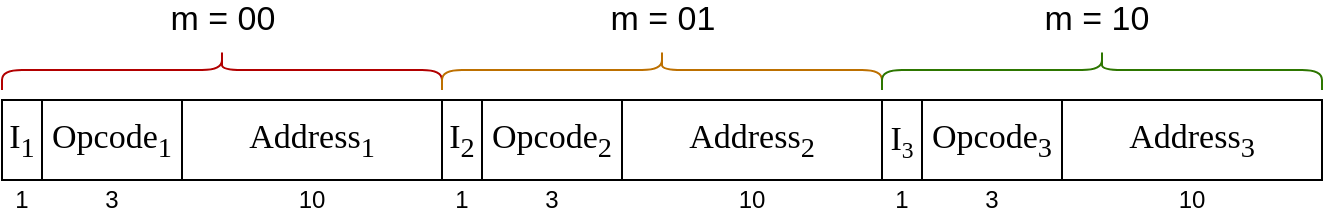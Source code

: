 <mxfile version="24.6.1" type="device">
  <diagram name="Page-1" id="06Zj6LHqQklfiGyYuu0P">
    <mxGraphModel dx="939" dy="630" grid="1" gridSize="10" guides="1" tooltips="1" connect="1" arrows="1" fold="1" page="1" pageScale="1" pageWidth="850" pageHeight="1100" math="0" shadow="0">
      <root>
        <mxCell id="0" />
        <mxCell id="1" parent="0" />
        <mxCell id="eEW56Rq4yhPmg9NHGjEk-1" value="I&lt;sub&gt;1&lt;/sub&gt;" style="rounded=0;whiteSpace=wrap;html=1;fontFamily=Georgia;fontSize=17;" parent="1" vertex="1">
          <mxGeometry x="210" y="280" width="20" height="40" as="geometry" />
        </mxCell>
        <mxCell id="eEW56Rq4yhPmg9NHGjEk-2" value="Opcode&lt;sub&gt;1&lt;/sub&gt;" style="rounded=0;whiteSpace=wrap;html=1;fontFamily=Georgia;fontSize=17;" parent="1" vertex="1">
          <mxGeometry x="230" y="280" width="70" height="40" as="geometry" />
        </mxCell>
        <mxCell id="eEW56Rq4yhPmg9NHGjEk-3" value="Address&lt;sub&gt;1&lt;/sub&gt;" style="rounded=0;whiteSpace=wrap;html=1;fontFamily=Georgia;fontSize=17;" parent="1" vertex="1">
          <mxGeometry x="300" y="280" width="130" height="40" as="geometry" />
        </mxCell>
        <mxCell id="eEW56Rq4yhPmg9NHGjEk-4" value="1" style="text;html=1;align=center;verticalAlign=middle;whiteSpace=wrap;rounded=0;" parent="1" vertex="1">
          <mxGeometry x="210" y="320" width="20" height="20" as="geometry" />
        </mxCell>
        <mxCell id="eEW56Rq4yhPmg9NHGjEk-6" value="3" style="text;html=1;align=center;verticalAlign=middle;whiteSpace=wrap;rounded=0;" parent="1" vertex="1">
          <mxGeometry x="255" y="320" width="20" height="20" as="geometry" />
        </mxCell>
        <mxCell id="eEW56Rq4yhPmg9NHGjEk-7" value="10" style="text;html=1;align=center;verticalAlign=middle;whiteSpace=wrap;rounded=0;" parent="1" vertex="1">
          <mxGeometry x="355" y="320" width="20" height="20" as="geometry" />
        </mxCell>
        <mxCell id="id1m0XTKQWa_CtKYjHnh-1" value="I&lt;sub&gt;2&lt;/sub&gt;" style="rounded=0;whiteSpace=wrap;html=1;fontFamily=Georgia;fontSize=17;" parent="1" vertex="1">
          <mxGeometry x="430" y="280" width="20" height="40" as="geometry" />
        </mxCell>
        <mxCell id="id1m0XTKQWa_CtKYjHnh-2" value="Opcode&lt;sub&gt;2&lt;/sub&gt;" style="rounded=0;whiteSpace=wrap;html=1;fontFamily=Georgia;fontSize=17;" parent="1" vertex="1">
          <mxGeometry x="450" y="280" width="70" height="40" as="geometry" />
        </mxCell>
        <mxCell id="id1m0XTKQWa_CtKYjHnh-3" value="Address&lt;sub&gt;2&lt;/sub&gt;" style="rounded=0;whiteSpace=wrap;html=1;fontFamily=Georgia;fontSize=17;" parent="1" vertex="1">
          <mxGeometry x="520" y="280" width="130" height="40" as="geometry" />
        </mxCell>
        <mxCell id="id1m0XTKQWa_CtKYjHnh-4" value="1" style="text;html=1;align=center;verticalAlign=middle;whiteSpace=wrap;rounded=0;" parent="1" vertex="1">
          <mxGeometry x="430" y="320" width="20" height="20" as="geometry" />
        </mxCell>
        <mxCell id="id1m0XTKQWa_CtKYjHnh-5" value="3" style="text;html=1;align=center;verticalAlign=middle;whiteSpace=wrap;rounded=0;" parent="1" vertex="1">
          <mxGeometry x="475" y="320" width="20" height="20" as="geometry" />
        </mxCell>
        <mxCell id="id1m0XTKQWa_CtKYjHnh-6" value="10" style="text;html=1;align=center;verticalAlign=middle;whiteSpace=wrap;rounded=0;" parent="1" vertex="1">
          <mxGeometry x="575" y="320" width="20" height="20" as="geometry" />
        </mxCell>
        <mxCell id="id1m0XTKQWa_CtKYjHnh-7" value="" style="shape=curlyBracket;whiteSpace=wrap;html=1;rounded=1;flipH=1;labelPosition=right;verticalLabelPosition=middle;align=left;verticalAlign=middle;rotation=-90;fillColor=#e51400;fontColor=#ffffff;strokeColor=#B20000;" parent="1" vertex="1">
          <mxGeometry x="310" y="155" width="20" height="220" as="geometry" />
        </mxCell>
        <mxCell id="id1m0XTKQWa_CtKYjHnh-8" value="" style="shape=curlyBracket;whiteSpace=wrap;html=1;rounded=1;flipH=1;labelPosition=right;verticalLabelPosition=middle;align=left;verticalAlign=middle;rotation=-90;fillColor=#f0a30a;strokeColor=#BD7000;fontColor=#000000;" parent="1" vertex="1">
          <mxGeometry x="530" y="155" width="20" height="220" as="geometry" />
        </mxCell>
        <mxCell id="id1m0XTKQWa_CtKYjHnh-9" value="m = 00" style="text;html=1;align=center;verticalAlign=middle;whiteSpace=wrap;rounded=0;fontSize=17;" parent="1" vertex="1">
          <mxGeometry x="282.5" y="230" width="75" height="20" as="geometry" />
        </mxCell>
        <mxCell id="4MHUJ81x1jxReT5YUFDK-3" value="I&lt;span style=&quot;font-size: 14.167px;&quot;&gt;&lt;sub&gt;3&lt;/sub&gt;&lt;/span&gt;" style="rounded=0;whiteSpace=wrap;html=1;fontFamily=Georgia;fontSize=17;" vertex="1" parent="1">
          <mxGeometry x="650" y="280" width="20" height="40" as="geometry" />
        </mxCell>
        <mxCell id="4MHUJ81x1jxReT5YUFDK-4" value="Opcode&lt;sub&gt;3&lt;/sub&gt;" style="rounded=0;whiteSpace=wrap;html=1;fontFamily=Georgia;fontSize=17;" vertex="1" parent="1">
          <mxGeometry x="670" y="280" width="70" height="40" as="geometry" />
        </mxCell>
        <mxCell id="4MHUJ81x1jxReT5YUFDK-5" value="Address&lt;sub&gt;3&lt;/sub&gt;" style="rounded=0;whiteSpace=wrap;html=1;fontFamily=Georgia;fontSize=17;" vertex="1" parent="1">
          <mxGeometry x="740" y="280" width="130" height="40" as="geometry" />
        </mxCell>
        <mxCell id="4MHUJ81x1jxReT5YUFDK-6" value="1" style="text;html=1;align=center;verticalAlign=middle;whiteSpace=wrap;rounded=0;" vertex="1" parent="1">
          <mxGeometry x="650" y="320" width="20" height="20" as="geometry" />
        </mxCell>
        <mxCell id="4MHUJ81x1jxReT5YUFDK-7" value="3" style="text;html=1;align=center;verticalAlign=middle;whiteSpace=wrap;rounded=0;" vertex="1" parent="1">
          <mxGeometry x="695" y="320" width="20" height="20" as="geometry" />
        </mxCell>
        <mxCell id="4MHUJ81x1jxReT5YUFDK-8" value="10" style="text;html=1;align=center;verticalAlign=middle;whiteSpace=wrap;rounded=0;" vertex="1" parent="1">
          <mxGeometry x="795" y="320" width="20" height="20" as="geometry" />
        </mxCell>
        <mxCell id="4MHUJ81x1jxReT5YUFDK-9" value="m = 01" style="text;html=1;align=center;verticalAlign=middle;whiteSpace=wrap;rounded=0;fontSize=17;" vertex="1" parent="1">
          <mxGeometry x="502.5" y="230" width="75" height="20" as="geometry" />
        </mxCell>
        <mxCell id="4MHUJ81x1jxReT5YUFDK-10" value="m = 10" style="text;html=1;align=center;verticalAlign=middle;whiteSpace=wrap;rounded=0;fontSize=17;" vertex="1" parent="1">
          <mxGeometry x="720" y="230" width="75" height="20" as="geometry" />
        </mxCell>
        <mxCell id="4MHUJ81x1jxReT5YUFDK-11" value="" style="shape=curlyBracket;whiteSpace=wrap;html=1;rounded=1;flipH=1;labelPosition=right;verticalLabelPosition=middle;align=left;verticalAlign=middle;rotation=-90;fillColor=#60a917;fontColor=#ffffff;strokeColor=#2D7600;" vertex="1" parent="1">
          <mxGeometry x="750" y="155" width="20" height="220" as="geometry" />
        </mxCell>
      </root>
    </mxGraphModel>
  </diagram>
</mxfile>

